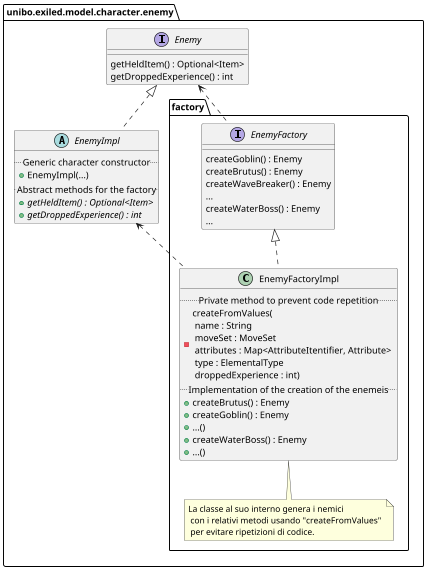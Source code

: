 @startuml
scale 0.65
set separator none
package unibo.exiled.model.character.enemy{
    abstract class EnemyImpl{
        .. Generic character constructor ..
        + EnemyImpl(...)
        .. Abstract methods for the factory..
        + {abstract} getHeldItem() : Optional<Item>
        + {abstract} getDroppedExperience() : int
    }
    interface Enemy{
        getHeldItem() : Optional<Item>
        getDroppedExperience() : int
    }
    package factory{
        interface EnemyFactory{
            createGoblin() : Enemy
            createBrutus() : Enemy
            createWaveBreaker() : Enemy
            {method} ...
            createWaterBoss() : Enemy
            {method} ...
        }
        class EnemyFactoryImpl {
            .. Private method to prevent code repetition ..
            - createFromValues( \n name : String \n moveSet : MoveSet \n attributes : Map<AttributeItentifier, Attribute> \n type : ElementalType \n droppedExperience : int)
            .. Implementation of the creation of the enemeis ..
            + createBrutus() : Enemy
            + createGoblin() : Enemy
            +...()
            + createWaterBoss() : Enemy
            +...()
        }
        note bottom : La classe al suo interno genera i nemici \n con i relativi metodi usando "createFromValues" \n per evitare ripetizioni di codice.
    }
}

Enemy <|.. EnemyImpl
Enemy <.. EnemyFactory
EnemyFactory <|.. EnemyFactoryImpl
EnemyImpl <.. EnemyFactoryImpl

@enduml